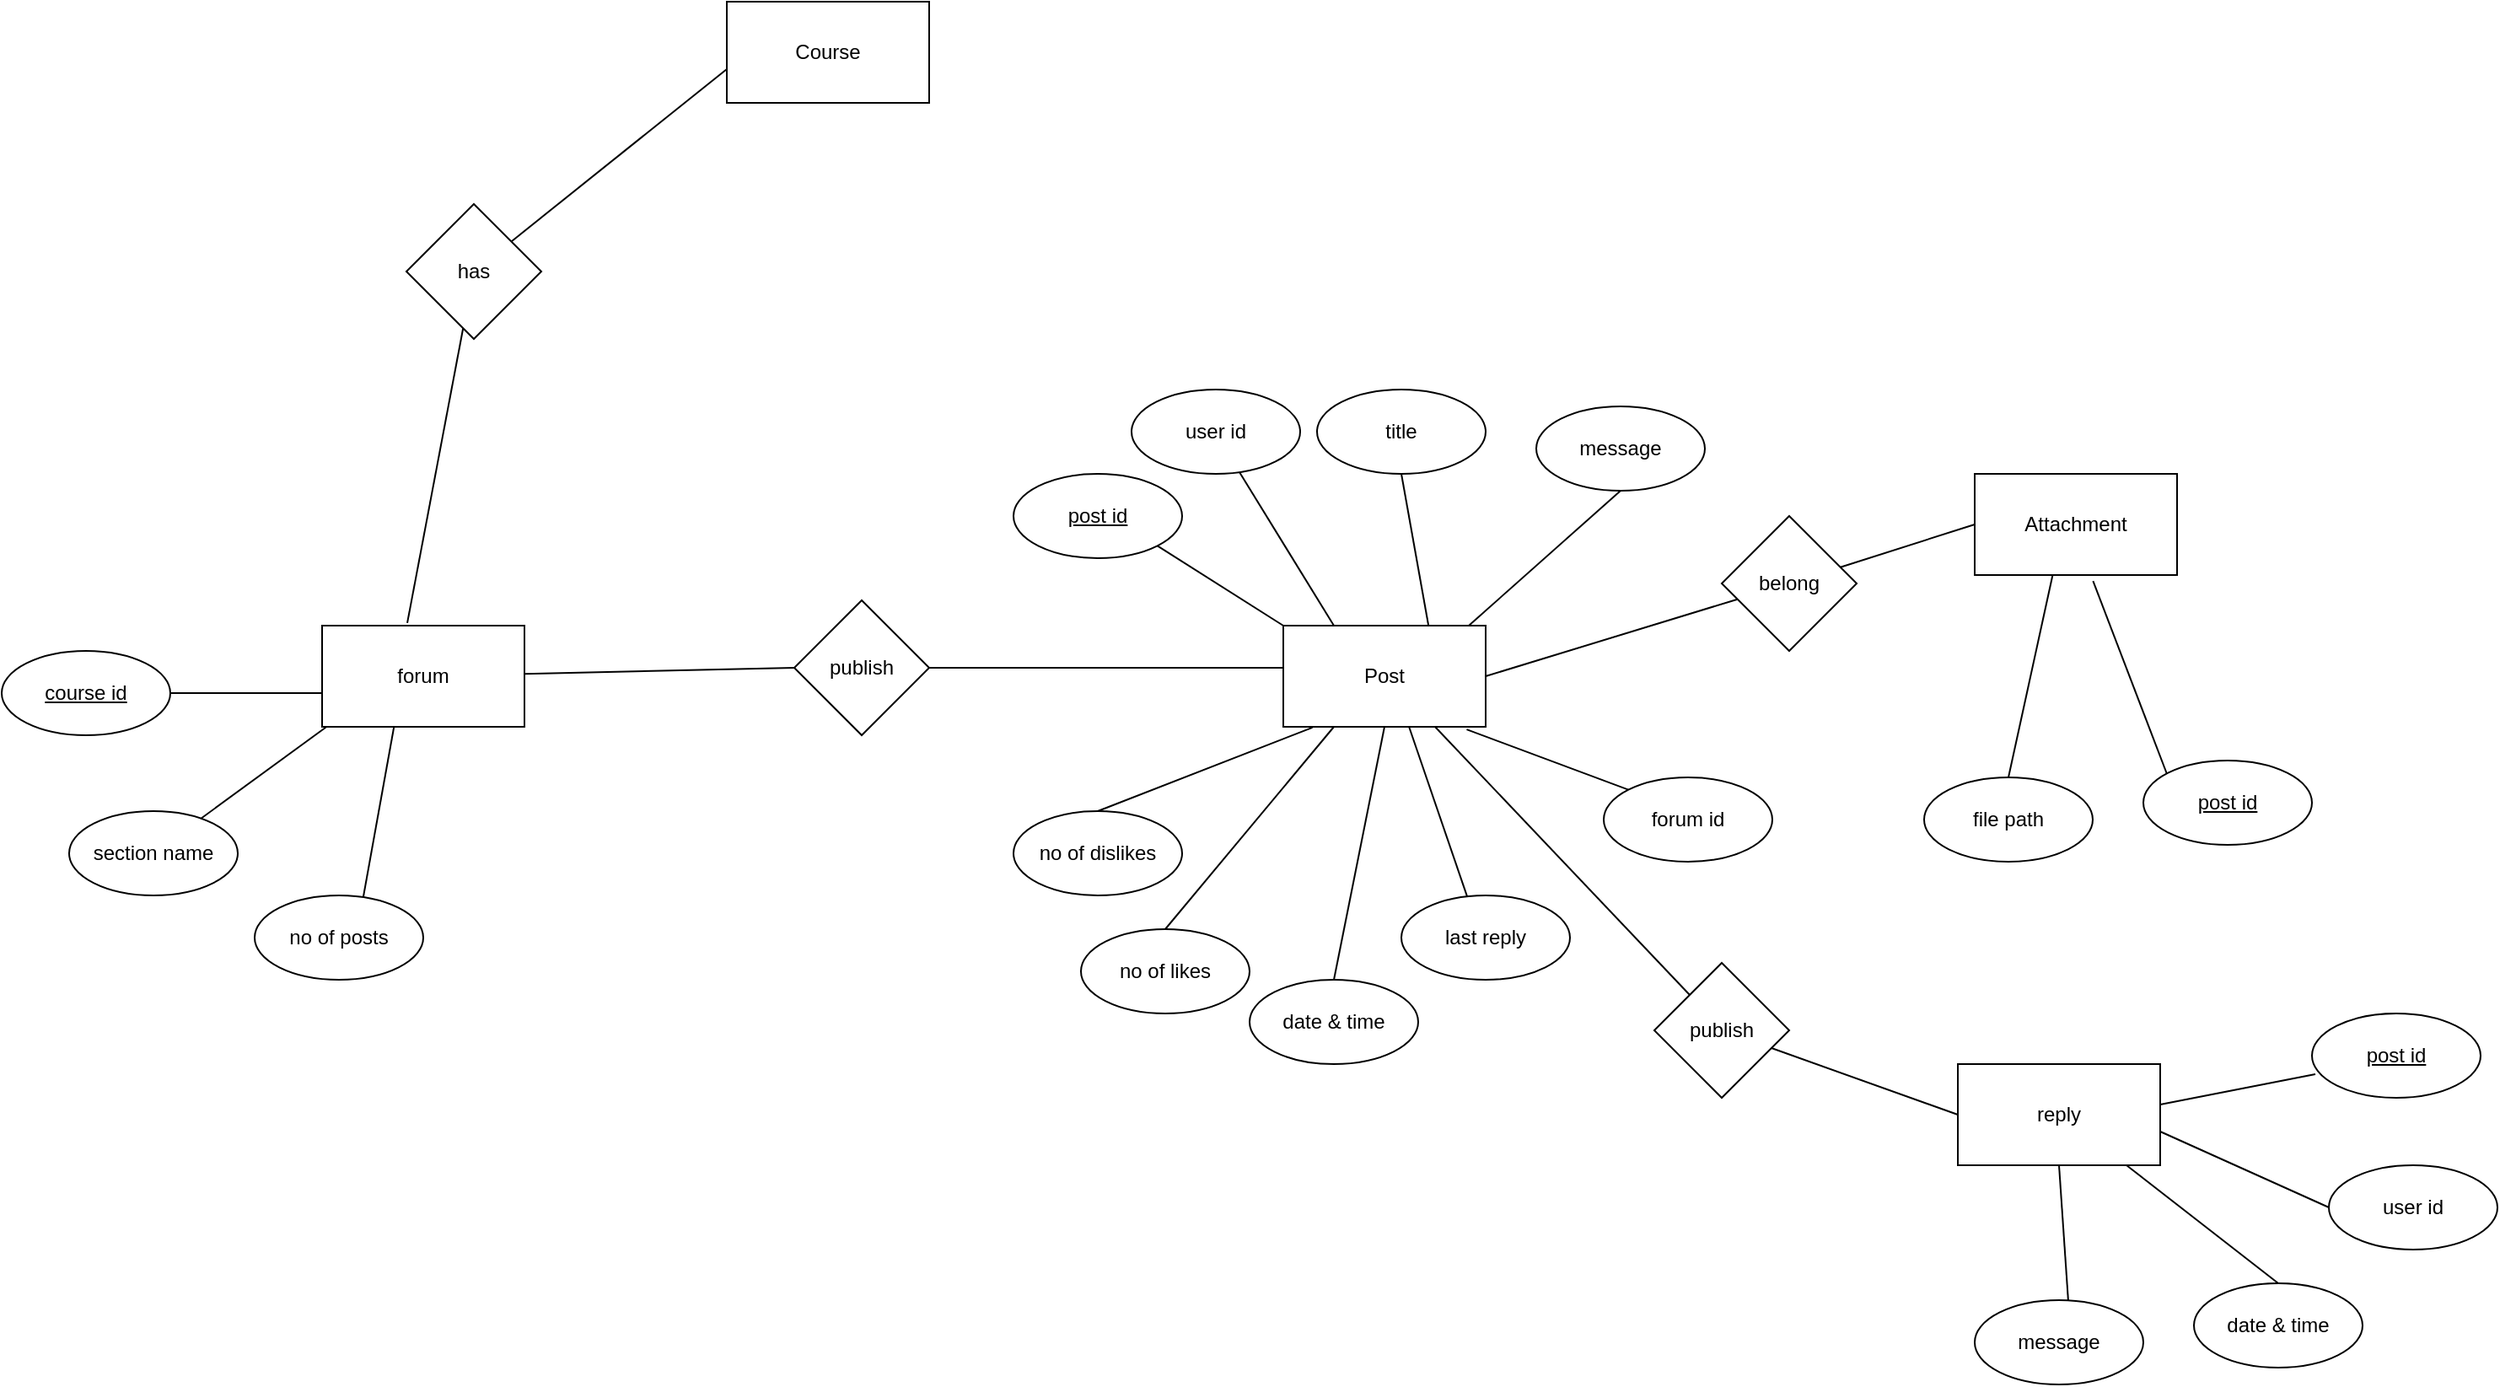 <mxfile>
    <diagram id="GOSzn-rYCvyGIdMmHUdX" name="Page-1">
        <mxGraphModel dx="3125" dy="967" grid="1" gridSize="10" guides="1" tooltips="1" connect="1" arrows="1" fold="1" page="1" pageScale="1" pageWidth="850" pageHeight="1100" math="0" shadow="0">
            <root>
                <mxCell id="0"/>
                <mxCell id="1" parent="0"/>
                <mxCell id="2" value="Post" style="rounded=0;whiteSpace=wrap;html=1;" vertex="1" parent="1">
                    <mxGeometry x="-300" y="1280" width="120" height="60" as="geometry"/>
                </mxCell>
                <mxCell id="3" style="edgeStyle=none;html=1;entryX=0;entryY=0.5;entryDx=0;entryDy=0;endArrow=none;" edge="1" parent="1" source="4" target="19">
                    <mxGeometry relative="1" as="geometry"/>
                </mxCell>
                <mxCell id="4" value="forum" style="rounded=0;whiteSpace=wrap;html=1;" vertex="1" parent="1">
                    <mxGeometry x="-870" y="1280" width="120" height="60" as="geometry"/>
                </mxCell>
                <mxCell id="5" value="&lt;u&gt;course id&lt;/u&gt;" style="ellipse;whiteSpace=wrap;html=1;" vertex="1" parent="1">
                    <mxGeometry x="-1060" y="1295" width="100" height="50" as="geometry"/>
                </mxCell>
                <mxCell id="6" value="forum id" style="ellipse;whiteSpace=wrap;html=1;" vertex="1" parent="1">
                    <mxGeometry x="-110" y="1370" width="100" height="50" as="geometry"/>
                </mxCell>
                <mxCell id="7" value="no of dislikes" style="ellipse;whiteSpace=wrap;html=1;" vertex="1" parent="1">
                    <mxGeometry x="-460" y="1390" width="100" height="50" as="geometry"/>
                </mxCell>
                <mxCell id="8" value="Attachment" style="rounded=0;whiteSpace=wrap;html=1;" vertex="1" parent="1">
                    <mxGeometry x="110" y="1190" width="120" height="60" as="geometry"/>
                </mxCell>
                <mxCell id="9" value="file path" style="ellipse;whiteSpace=wrap;html=1;" vertex="1" parent="1">
                    <mxGeometry x="80" y="1370" width="100" height="50" as="geometry"/>
                </mxCell>
                <mxCell id="10" value="" style="endArrow=none;html=1;exitX=0.25;exitY=0;exitDx=0;exitDy=0;" edge="1" parent="1" source="2">
                    <mxGeometry width="50" height="50" relative="1" as="geometry">
                        <mxPoint x="-415.6" y="902.4" as="sourcePoint"/>
                        <mxPoint x="-326" y="1189" as="targetPoint"/>
                    </mxGeometry>
                </mxCell>
                <mxCell id="11" value="" style="endArrow=none;html=1;exitX=0.144;exitY=1.007;exitDx=0;exitDy=0;exitPerimeter=0;entryX=0.5;entryY=0;entryDx=0;entryDy=0;" edge="1" parent="1" source="2" target="7">
                    <mxGeometry width="50" height="50" relative="1" as="geometry">
                        <mxPoint x="-247.36" y="1340" as="sourcePoint"/>
                        <mxPoint x="-349.999" y="1442.639" as="targetPoint"/>
                    </mxGeometry>
                </mxCell>
                <mxCell id="12" value="" style="endArrow=none;html=1;exitX=0.5;exitY=1;exitDx=0;exitDy=0;entryX=0.5;entryY=0;entryDx=0;entryDy=0;" edge="1" parent="1" source="2">
                    <mxGeometry width="50" height="50" relative="1" as="geometry">
                        <mxPoint x="-280" y="1330" as="sourcePoint"/>
                        <mxPoint x="-270" y="1490" as="targetPoint"/>
                    </mxGeometry>
                </mxCell>
                <mxCell id="13" value="" style="endArrow=none;html=1;entryX=0.5;entryY=0;entryDx=0;entryDy=0;exitX=0.25;exitY=1;exitDx=0;exitDy=0;" edge="1" parent="1" source="2">
                    <mxGeometry width="50" height="50" relative="1" as="geometry">
                        <mxPoint x="-270" y="1340" as="sourcePoint"/>
                        <mxPoint x="-370" y="1460" as="targetPoint"/>
                    </mxGeometry>
                </mxCell>
                <mxCell id="14" value="" style="endArrow=none;html=1;exitX=0.906;exitY=1.026;exitDx=0;exitDy=0;exitPerimeter=0;entryX=0;entryY=0;entryDx=0;entryDy=0;" edge="1" parent="1" source="2" target="6">
                    <mxGeometry width="50" height="50" relative="1" as="geometry">
                        <mxPoint x="-260" y="1350" as="sourcePoint"/>
                        <mxPoint x="-362.639" y="1452.639" as="targetPoint"/>
                    </mxGeometry>
                </mxCell>
                <mxCell id="15" value="" style="endArrow=none;html=1;entryX=0.5;entryY=1;entryDx=0;entryDy=0;" edge="1" parent="1">
                    <mxGeometry width="50" height="50" relative="1" as="geometry">
                        <mxPoint x="-190" y="1280" as="sourcePoint"/>
                        <mxPoint x="-100" y="1200" as="targetPoint"/>
                    </mxGeometry>
                </mxCell>
                <mxCell id="16" value="" style="endArrow=none;html=1;exitX=0.585;exitY=1.06;exitDx=0;exitDy=0;exitPerimeter=0;entryX=0;entryY=0;entryDx=0;entryDy=0;" edge="1" parent="1" source="8">
                    <mxGeometry width="50" height="50" relative="1" as="geometry">
                        <mxPoint x="-240" y="1370" as="sourcePoint"/>
                        <mxPoint x="224" y="1368" as="targetPoint"/>
                    </mxGeometry>
                </mxCell>
                <mxCell id="17" value="" style="endArrow=none;html=1;exitX=0.385;exitY=1.002;exitDx=0;exitDy=0;exitPerimeter=0;entryX=0.5;entryY=0;entryDx=0;entryDy=0;" edge="1" parent="1" source="8" target="9">
                    <mxGeometry width="50" height="50" relative="1" as="geometry">
                        <mxPoint x="-230" y="1380" as="sourcePoint"/>
                        <mxPoint x="-332.639" y="1482.639" as="targetPoint"/>
                    </mxGeometry>
                </mxCell>
                <mxCell id="18" style="edgeStyle=none;html=1;endArrow=none;" edge="1" parent="1" source="19">
                    <mxGeometry relative="1" as="geometry">
                        <mxPoint x="-300" y="1305" as="targetPoint"/>
                    </mxGeometry>
                </mxCell>
                <mxCell id="19" value="publish" style="rhombus;whiteSpace=wrap;html=1;" vertex="1" parent="1">
                    <mxGeometry x="-590" y="1265" width="80" height="80" as="geometry"/>
                </mxCell>
                <mxCell id="20" value="" style="endArrow=none;html=1;exitX=1;exitY=0.5;exitDx=0;exitDy=0;entryX=0.5;entryY=1;entryDx=0;entryDy=0;" edge="1" parent="1">
                    <mxGeometry width="50" height="50" relative="1" as="geometry">
                        <mxPoint x="-213.9" y="1280" as="sourcePoint"/>
                        <mxPoint x="-230" y="1190" as="targetPoint"/>
                    </mxGeometry>
                </mxCell>
                <mxCell id="21" value="section name" style="ellipse;whiteSpace=wrap;html=1;" vertex="1" parent="1">
                    <mxGeometry x="-1020" y="1390" width="100" height="50" as="geometry"/>
                </mxCell>
                <mxCell id="22" value="" style="endArrow=none;html=1;exitX=0;exitY=0.5;exitDx=0;exitDy=0;" edge="1" parent="1" target="5">
                    <mxGeometry width="50" height="50" relative="1" as="geometry">
                        <mxPoint x="-870" y="1320" as="sourcePoint"/>
                        <mxPoint x="-972.639" y="1422.639" as="targetPoint"/>
                    </mxGeometry>
                </mxCell>
                <mxCell id="23" value="" style="endArrow=none;html=1;exitX=0;exitY=0.5;exitDx=0;exitDy=0;" edge="1" parent="1" target="21">
                    <mxGeometry width="50" height="50" relative="1" as="geometry">
                        <mxPoint x="-867.36" y="1340" as="sourcePoint"/>
                        <mxPoint x="-969.999" y="1442.639" as="targetPoint"/>
                    </mxGeometry>
                </mxCell>
                <mxCell id="24" value="" style="endArrow=none;html=1;exitX=0;exitY=0.5;exitDx=0;exitDy=0;entryX=0.611;entryY=-0.005;entryDx=0;entryDy=0;entryPerimeter=0;" edge="1" parent="1">
                    <mxGeometry width="50" height="50" relative="1" as="geometry">
                        <mxPoint x="-827.36" y="1340" as="sourcePoint"/>
                        <mxPoint x="-849" y="1460" as="targetPoint"/>
                    </mxGeometry>
                </mxCell>
                <mxCell id="25" style="edgeStyle=none;html=1;entryX=0.75;entryY=1;entryDx=0;entryDy=0;endArrow=none;" edge="1" parent="1" target="2">
                    <mxGeometry relative="1" as="geometry">
                        <mxPoint x="-59" y="1499" as="sourcePoint"/>
                    </mxGeometry>
                </mxCell>
                <mxCell id="26" style="edgeStyle=none;html=1;entryX=1;entryY=0.5;entryDx=0;entryDy=0;endArrow=none;" edge="1" parent="1" source="28" target="2">
                    <mxGeometry relative="1" as="geometry"/>
                </mxCell>
                <mxCell id="27" style="edgeStyle=none;html=1;entryX=0;entryY=0.5;entryDx=0;entryDy=0;endArrow=none;" edge="1" parent="1" source="28" target="8">
                    <mxGeometry relative="1" as="geometry"/>
                </mxCell>
                <mxCell id="28" value="belong" style="rhombus;whiteSpace=wrap;html=1;" vertex="1" parent="1">
                    <mxGeometry x="-40" y="1215" width="80" height="80" as="geometry"/>
                </mxCell>
                <mxCell id="29" value="last reply" style="ellipse;whiteSpace=wrap;html=1;" vertex="1" parent="1">
                    <mxGeometry x="-230" y="1440" width="100" height="50" as="geometry"/>
                </mxCell>
                <mxCell id="30" value="" style="endArrow=none;html=1;exitX=0.906;exitY=1.026;exitDx=0;exitDy=0;exitPerimeter=0;entryX=0.39;entryY=0.011;entryDx=0;entryDy=0;entryPerimeter=0;" edge="1" parent="1" target="29">
                    <mxGeometry width="50" height="50" relative="1" as="geometry">
                        <mxPoint x="-225.44" y="1340" as="sourcePoint"/>
                        <mxPoint x="-129.996" y="1376.006" as="targetPoint"/>
                    </mxGeometry>
                </mxCell>
                <mxCell id="31" value="" style="endArrow=none;html=1;exitX=1;exitY=1;exitDx=0;exitDy=0;entryX=0;entryY=0;entryDx=0;entryDy=0;" edge="1" parent="1" source="32">
                    <mxGeometry width="50" height="50" relative="1" as="geometry">
                        <mxPoint x="-395.44" y="1243.99" as="sourcePoint"/>
                        <mxPoint x="-299.996" y="1279.996" as="targetPoint"/>
                    </mxGeometry>
                </mxCell>
                <mxCell id="32" value="&lt;u&gt;post id&lt;/u&gt;" style="ellipse;whiteSpace=wrap;html=1;" vertex="1" parent="1">
                    <mxGeometry x="-460" y="1190" width="100" height="50" as="geometry"/>
                </mxCell>
                <mxCell id="33" value="no of posts" style="ellipse;whiteSpace=wrap;html=1;" vertex="1" parent="1">
                    <mxGeometry x="-910" y="1440" width="100" height="50" as="geometry"/>
                </mxCell>
                <mxCell id="34" value="user id" style="ellipse;whiteSpace=wrap;html=1;" vertex="1" parent="1">
                    <mxGeometry x="-390" y="1140" width="100" height="50" as="geometry"/>
                </mxCell>
                <mxCell id="35" value="title" style="ellipse;whiteSpace=wrap;html=1;" vertex="1" parent="1">
                    <mxGeometry x="-280" y="1140" width="100" height="50" as="geometry"/>
                </mxCell>
                <mxCell id="36" value="message" style="ellipse;whiteSpace=wrap;html=1;" vertex="1" parent="1">
                    <mxGeometry x="-150" y="1150" width="100" height="50" as="geometry"/>
                </mxCell>
                <mxCell id="37" value="no of likes" style="ellipse;whiteSpace=wrap;html=1;" vertex="1" parent="1">
                    <mxGeometry x="-420" y="1460" width="100" height="50" as="geometry"/>
                </mxCell>
                <mxCell id="38" value="date &amp;amp; time" style="ellipse;whiteSpace=wrap;html=1;" vertex="1" parent="1">
                    <mxGeometry x="-320" y="1490" width="100" height="50" as="geometry"/>
                </mxCell>
                <mxCell id="39" style="edgeStyle=none;html=1;entryX=0;entryY=0.5;entryDx=0;entryDy=0;endArrow=none;" edge="1" parent="1" source="40" target="41">
                    <mxGeometry relative="1" as="geometry"/>
                </mxCell>
                <mxCell id="40" value="publish" style="rhombus;whiteSpace=wrap;html=1;" vertex="1" parent="1">
                    <mxGeometry x="-80" y="1480" width="80" height="80" as="geometry"/>
                </mxCell>
                <mxCell id="41" value="reply" style="rounded=0;whiteSpace=wrap;html=1;" vertex="1" parent="1">
                    <mxGeometry x="100" y="1540" width="120" height="60" as="geometry"/>
                </mxCell>
                <mxCell id="42" value="date &amp;amp; time" style="ellipse;whiteSpace=wrap;html=1;" vertex="1" parent="1">
                    <mxGeometry x="240" y="1670" width="100" height="50" as="geometry"/>
                </mxCell>
                <mxCell id="43" value="message" style="ellipse;whiteSpace=wrap;html=1;" vertex="1" parent="1">
                    <mxGeometry x="110" y="1680" width="100" height="50" as="geometry"/>
                </mxCell>
                <mxCell id="44" value="" style="endArrow=none;html=1;exitX=0.906;exitY=1.026;exitDx=0;exitDy=0;exitPerimeter=0;entryX=0.5;entryY=0;entryDx=0;entryDy=0;" edge="1" parent="1" target="42">
                    <mxGeometry width="50" height="50" relative="1" as="geometry">
                        <mxPoint x="200" y="1600" as="sourcePoint"/>
                        <mxPoint x="295.444" y="1636.006" as="targetPoint"/>
                    </mxGeometry>
                </mxCell>
                <mxCell id="45" value="" style="endArrow=none;html=1;exitX=0.906;exitY=1.026;exitDx=0;exitDy=0;exitPerimeter=0;entryX=0;entryY=0.5;entryDx=0;entryDy=0;" edge="1" parent="1">
                    <mxGeometry width="50" height="50" relative="1" as="geometry">
                        <mxPoint x="220" y="1580" as="sourcePoint"/>
                        <mxPoint x="320" y="1625" as="targetPoint"/>
                    </mxGeometry>
                </mxCell>
                <mxCell id="46" value="" style="endArrow=none;html=1;exitX=0.906;exitY=1.026;exitDx=0;exitDy=0;exitPerimeter=0;entryX=0.02;entryY=0.71;entryDx=0;entryDy=0;entryPerimeter=0;" edge="1" parent="1">
                    <mxGeometry width="50" height="50" relative="1" as="geometry">
                        <mxPoint x="220" y="1563.99" as="sourcePoint"/>
                        <mxPoint x="312" y="1546" as="targetPoint"/>
                    </mxGeometry>
                </mxCell>
                <mxCell id="47" value="" style="endArrow=none;html=1;exitX=0.5;exitY=1;exitDx=0;exitDy=0;entryX=0;entryY=0;entryDx=0;entryDy=0;" edge="1" parent="1" source="41">
                    <mxGeometry width="50" height="50" relative="1" as="geometry">
                        <mxPoint x="70.0" y="1643.99" as="sourcePoint"/>
                        <mxPoint x="165.444" y="1679.996" as="targetPoint"/>
                    </mxGeometry>
                </mxCell>
                <mxCell id="48" value="user id" style="ellipse;whiteSpace=wrap;html=1;" vertex="1" parent="1">
                    <mxGeometry x="320" y="1600" width="100" height="50" as="geometry"/>
                </mxCell>
                <mxCell id="49" value="&lt;u&gt;post id&lt;/u&gt;" style="ellipse;whiteSpace=wrap;html=1;" vertex="1" parent="1">
                    <mxGeometry x="310" y="1510" width="100" height="50" as="geometry"/>
                </mxCell>
                <mxCell id="50" value="&lt;u&gt;post id&lt;/u&gt;" style="ellipse;whiteSpace=wrap;html=1;" vertex="1" parent="1">
                    <mxGeometry x="210" y="1360" width="100" height="50" as="geometry"/>
                </mxCell>
                <mxCell id="52" style="edgeStyle=none;html=1;entryX=0.421;entryY=-0.026;entryDx=0;entryDy=0;entryPerimeter=0;endArrow=none;" edge="1" parent="1" source="51" target="4">
                    <mxGeometry relative="1" as="geometry"/>
                </mxCell>
                <mxCell id="53" style="edgeStyle=none;html=1;endArrow=none;" edge="1" parent="1" source="51">
                    <mxGeometry relative="1" as="geometry">
                        <mxPoint x="-630" y="950" as="targetPoint"/>
                    </mxGeometry>
                </mxCell>
                <mxCell id="51" value="has" style="rhombus;whiteSpace=wrap;html=1;" vertex="1" parent="1">
                    <mxGeometry x="-820" y="1030" width="80" height="80" as="geometry"/>
                </mxCell>
                <mxCell id="54" value="Course" style="rounded=0;whiteSpace=wrap;html=1;" vertex="1" parent="1">
                    <mxGeometry x="-630" y="910" width="120" height="60" as="geometry"/>
                </mxCell>
            </root>
        </mxGraphModel>
    </diagram>
</mxfile>